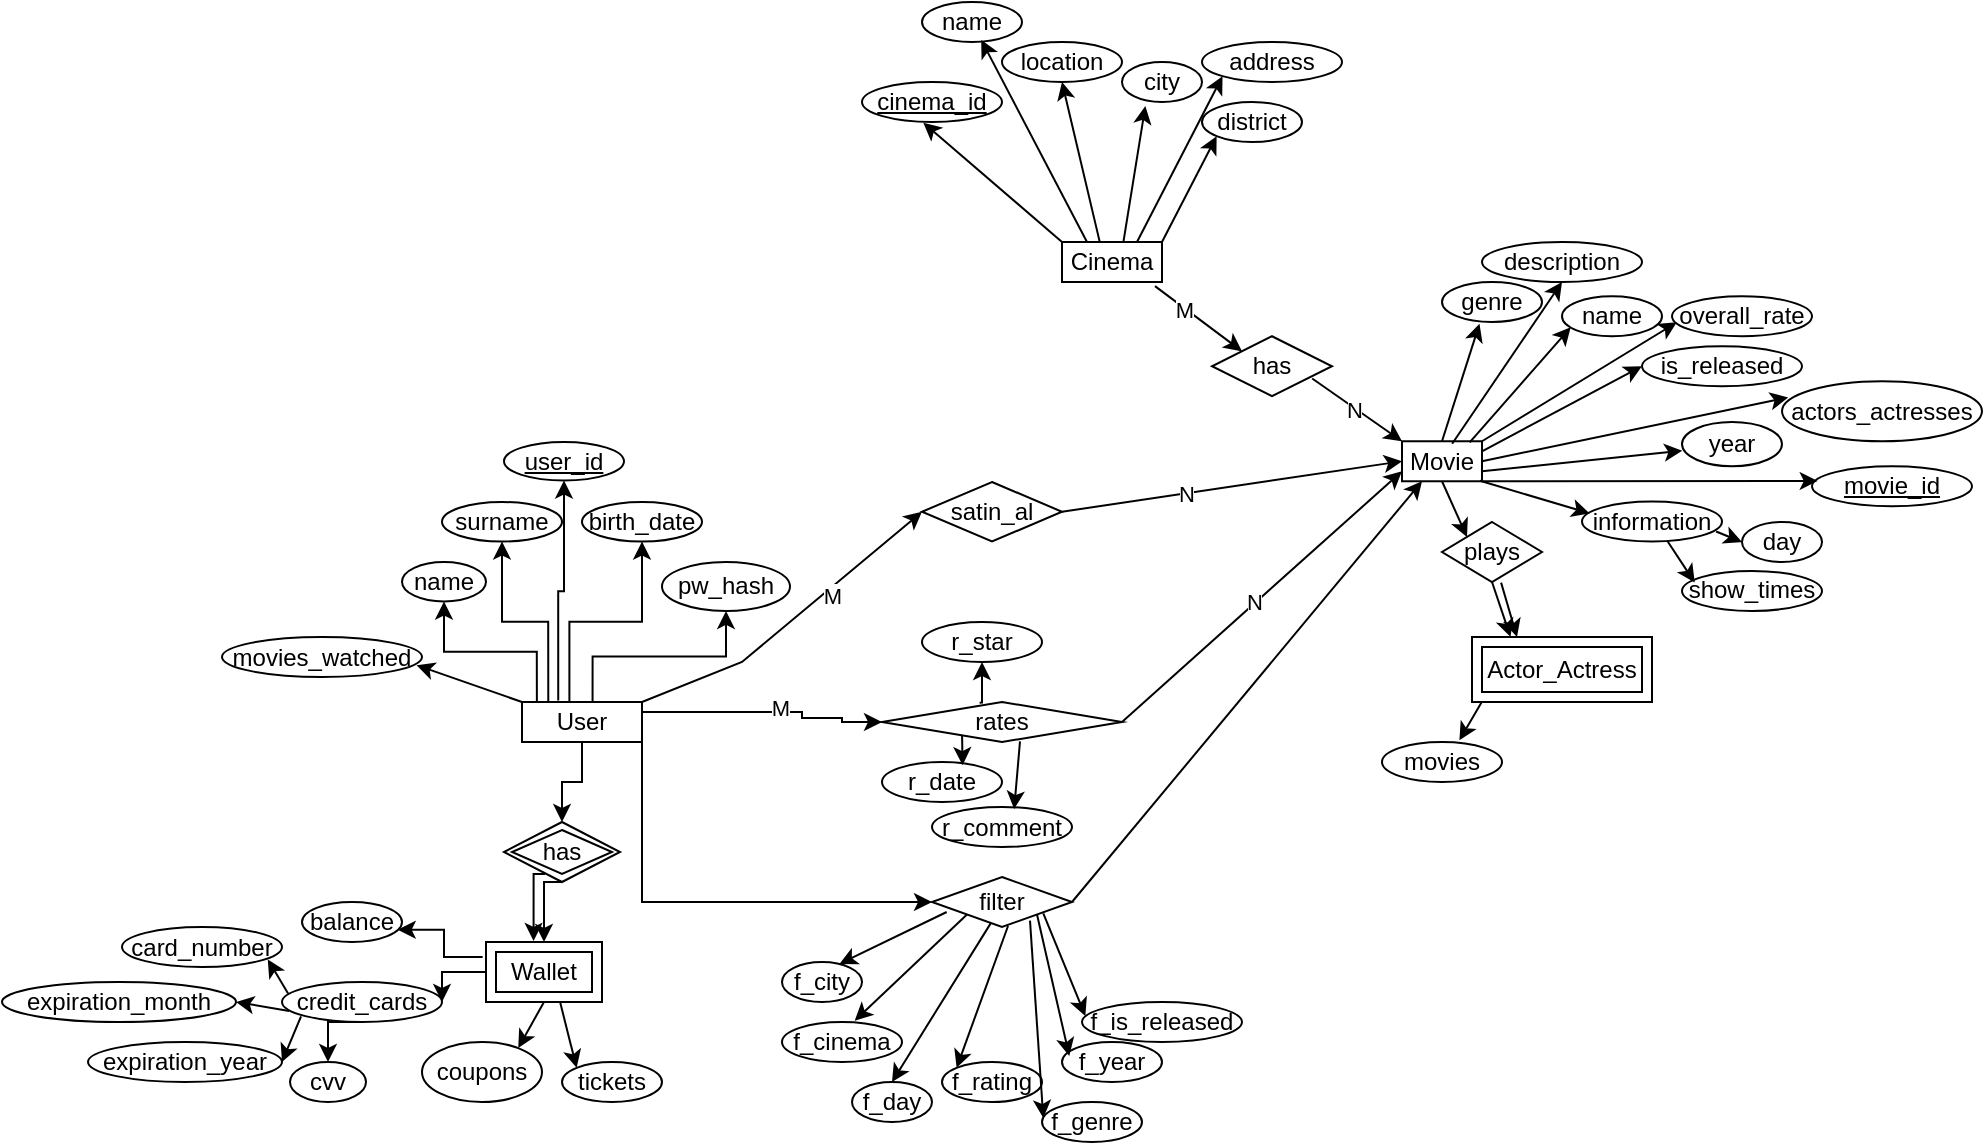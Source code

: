 <mxfile version="24.5.1" type="device">
  <diagram name="Sayfa -1" id="v9doxOc5a0_JCZSUFdD2">
    <mxGraphModel dx="1595" dy="1112" grid="1" gridSize="10" guides="1" tooltips="1" connect="1" arrows="1" fold="1" page="0" pageScale="1" pageWidth="827" pageHeight="1169" background="none" math="0" shadow="0">
      <root>
        <mxCell id="0" />
        <mxCell id="1" parent="0" />
        <mxCell id="D5yejVB-vVZnaP33-RKD-3" style="edgeStyle=orthogonalEdgeStyle;rounded=0;orthogonalLoop=1;jettySize=auto;html=1;exitX=0.124;exitY=0.008;exitDx=0;exitDy=0;entryX=0.5;entryY=1;entryDx=0;entryDy=0;exitPerimeter=0;" parent="1" source="D5yejVB-vVZnaP33-RKD-1" target="D5yejVB-vVZnaP33-RKD-4" edge="1">
          <mxGeometry relative="1" as="geometry">
            <mxPoint x="110" y="80" as="targetPoint" />
          </mxGeometry>
        </mxCell>
        <mxCell id="D5yejVB-vVZnaP33-RKD-24" style="edgeStyle=orthogonalEdgeStyle;rounded=0;orthogonalLoop=1;jettySize=auto;html=1;exitX=1;exitY=0.25;exitDx=0;exitDy=0;entryX=0;entryY=0.5;entryDx=0;entryDy=0;" parent="1" source="D5yejVB-vVZnaP33-RKD-1" target="D5yejVB-vVZnaP33-RKD-40" edge="1">
          <mxGeometry relative="1" as="geometry">
            <mxPoint x="380" y="147.5" as="targetPoint" />
            <Array as="points">
              <mxPoint x="300" y="145" />
              <mxPoint x="300" y="148" />
              <mxPoint x="320" y="148" />
            </Array>
          </mxGeometry>
        </mxCell>
        <mxCell id="TKebzsspwgqfqScbjhII-54" value="M" style="edgeLabel;html=1;align=center;verticalAlign=middle;resizable=0;points=[];" vertex="1" connectable="0" parent="D5yejVB-vVZnaP33-RKD-24">
          <mxGeometry x="0.105" y="2" relative="1" as="geometry">
            <mxPoint as="offset" />
          </mxGeometry>
        </mxCell>
        <mxCell id="D5yejVB-vVZnaP33-RKD-36" style="edgeStyle=orthogonalEdgeStyle;rounded=0;orthogonalLoop=1;jettySize=auto;html=1;exitX=0.5;exitY=1;exitDx=0;exitDy=0;entryX=0.5;entryY=0;entryDx=0;entryDy=0;" parent="1" source="D5yejVB-vVZnaP33-RKD-1" target="D5yejVB-vVZnaP33-RKD-35" edge="1">
          <mxGeometry relative="1" as="geometry" />
        </mxCell>
        <mxCell id="D5yejVB-vVZnaP33-RKD-71" style="edgeStyle=orthogonalEdgeStyle;rounded=0;orthogonalLoop=1;jettySize=auto;html=1;exitX=1;exitY=1;exitDx=0;exitDy=0;entryX=0;entryY=0.5;entryDx=0;entryDy=0;" parent="1" source="D5yejVB-vVZnaP33-RKD-1" target="D5yejVB-vVZnaP33-RKD-70" edge="1">
          <mxGeometry relative="1" as="geometry" />
        </mxCell>
        <mxCell id="D5yejVB-vVZnaP33-RKD-1" value="User" style="whiteSpace=wrap;html=1;align=center;" parent="1" vertex="1">
          <mxGeometry x="160" y="140" width="60" height="20" as="geometry" />
        </mxCell>
        <mxCell id="D5yejVB-vVZnaP33-RKD-2" value="Movie" style="whiteSpace=wrap;html=1;align=center;" parent="1" vertex="1">
          <mxGeometry x="600" y="9.63" width="40" height="20" as="geometry" />
        </mxCell>
        <mxCell id="D5yejVB-vVZnaP33-RKD-4" value="name" style="ellipse;whiteSpace=wrap;html=1;align=center;" parent="1" vertex="1">
          <mxGeometry x="100" y="70" width="42" height="19.75" as="geometry" />
        </mxCell>
        <mxCell id="D5yejVB-vVZnaP33-RKD-5" style="edgeStyle=orthogonalEdgeStyle;rounded=0;orthogonalLoop=1;jettySize=auto;html=1;exitX=0.219;exitY=-0.009;exitDx=0;exitDy=0;entryX=0.5;entryY=1;entryDx=0;entryDy=0;exitPerimeter=0;" parent="1" source="D5yejVB-vVZnaP33-RKD-1" target="D5yejVB-vVZnaP33-RKD-6" edge="1">
          <mxGeometry relative="1" as="geometry">
            <mxPoint x="180" y="59.75" as="targetPoint" />
            <mxPoint x="230" y="99.75" as="sourcePoint" />
          </mxGeometry>
        </mxCell>
        <mxCell id="D5yejVB-vVZnaP33-RKD-6" value="surname" style="ellipse;whiteSpace=wrap;html=1;align=center;" parent="1" vertex="1">
          <mxGeometry x="120" y="40" width="60" height="19.75" as="geometry" />
        </mxCell>
        <mxCell id="D5yejVB-vVZnaP33-RKD-7" style="edgeStyle=orthogonalEdgeStyle;rounded=0;orthogonalLoop=1;jettySize=auto;html=1;exitX=0.395;exitY=-0.001;exitDx=0;exitDy=0;entryX=0.5;entryY=1;entryDx=0;entryDy=0;exitPerimeter=0;" parent="1" source="D5yejVB-vVZnaP33-RKD-1" target="D5yejVB-vVZnaP33-RKD-8" edge="1">
          <mxGeometry relative="1" as="geometry">
            <mxPoint x="250" y="59.75" as="targetPoint" />
            <mxPoint x="245" y="120" as="sourcePoint" />
          </mxGeometry>
        </mxCell>
        <mxCell id="D5yejVB-vVZnaP33-RKD-8" value="birth_date" style="ellipse;whiteSpace=wrap;html=1;align=center;" parent="1" vertex="1">
          <mxGeometry x="190" y="40" width="60" height="19.75" as="geometry" />
        </mxCell>
        <mxCell id="D5yejVB-vVZnaP33-RKD-104" style="edgeStyle=orthogonalEdgeStyle;rounded=0;orthogonalLoop=1;jettySize=auto;html=1;exitX=0;exitY=0.5;exitDx=0;exitDy=0;entryX=1;entryY=0.5;entryDx=0;entryDy=0;" parent="1" source="D5yejVB-vVZnaP33-RKD-13" target="D5yejVB-vVZnaP33-RKD-103" edge="1">
          <mxGeometry relative="1" as="geometry" />
        </mxCell>
        <mxCell id="D5yejVB-vVZnaP33-RKD-13" value="Wallet" style="shape=ext;margin=3;double=1;whiteSpace=wrap;html=1;align=center;" parent="1" vertex="1">
          <mxGeometry x="142" y="260" width="58" height="30" as="geometry" />
        </mxCell>
        <mxCell id="D5yejVB-vVZnaP33-RKD-16" style="edgeStyle=orthogonalEdgeStyle;rounded=0;orthogonalLoop=1;jettySize=auto;html=1;exitX=0.302;exitY=-0.036;exitDx=0;exitDy=0;entryX=0.5;entryY=1;entryDx=0;entryDy=0;exitPerimeter=0;" parent="1" source="D5yejVB-vVZnaP33-RKD-1" target="D5yejVB-vVZnaP33-RKD-17" edge="1">
          <mxGeometry relative="1" as="geometry">
            <mxPoint x="211" y="19.25" as="targetPoint" />
            <mxPoint x="270" y="59.25" as="sourcePoint" />
          </mxGeometry>
        </mxCell>
        <mxCell id="D5yejVB-vVZnaP33-RKD-17" value="&lt;u&gt;user_id&lt;/u&gt;" style="ellipse;whiteSpace=wrap;html=1;align=center;" parent="1" vertex="1">
          <mxGeometry x="151" y="10" width="60" height="19.25" as="geometry" />
        </mxCell>
        <mxCell id="D5yejVB-vVZnaP33-RKD-21" value="balance" style="ellipse;whiteSpace=wrap;html=1;align=center;" parent="1" vertex="1">
          <mxGeometry x="50" y="240" width="50" height="20" as="geometry" />
        </mxCell>
        <mxCell id="D5yejVB-vVZnaP33-RKD-22" style="edgeStyle=orthogonalEdgeStyle;rounded=0;orthogonalLoop=1;jettySize=auto;html=1;exitX=-0.029;exitY=0.25;exitDx=0;exitDy=0;entryX=0.957;entryY=0.693;entryDx=0;entryDy=0;entryPerimeter=0;exitPerimeter=0;" parent="1" source="D5yejVB-vVZnaP33-RKD-13" target="D5yejVB-vVZnaP33-RKD-21" edge="1">
          <mxGeometry relative="1" as="geometry">
            <mxPoint x="122" y="290" as="sourcePoint" />
          </mxGeometry>
        </mxCell>
        <mxCell id="D5yejVB-vVZnaP33-RKD-26" value="r_star" style="ellipse;whiteSpace=wrap;html=1;align=center;" parent="1" vertex="1">
          <mxGeometry x="360" y="100" width="60" height="20" as="geometry" />
        </mxCell>
        <mxCell id="D5yejVB-vVZnaP33-RKD-29" value="r_date" style="ellipse;whiteSpace=wrap;html=1;align=center;" parent="1" vertex="1">
          <mxGeometry x="340" y="170" width="60" height="20" as="geometry" />
        </mxCell>
        <mxCell id="D5yejVB-vVZnaP33-RKD-30" style="edgeStyle=orthogonalEdgeStyle;rounded=0;orthogonalLoop=1;jettySize=auto;html=1;exitX=0;exitY=1;exitDx=0;exitDy=0;entryX=0.672;entryY=0.079;entryDx=0;entryDy=0;entryPerimeter=0;" parent="1" target="D5yejVB-vVZnaP33-RKD-29" edge="1">
          <mxGeometry relative="1" as="geometry">
            <mxPoint x="380" y="155" as="sourcePoint" />
          </mxGeometry>
        </mxCell>
        <mxCell id="D5yejVB-vVZnaP33-RKD-32" style="edgeStyle=orthogonalEdgeStyle;rounded=0;orthogonalLoop=1;jettySize=auto;html=1;exitX=0.126;exitY=0.021;exitDx=0;exitDy=0;entryX=0.5;entryY=1;entryDx=0;entryDy=0;exitPerimeter=0;" parent="1" target="D5yejVB-vVZnaP33-RKD-26" edge="1">
          <mxGeometry relative="1" as="geometry">
            <mxPoint x="388.82" y="140.315" as="sourcePoint" />
            <mxPoint x="390" y="182" as="targetPoint" />
            <Array as="points">
              <mxPoint x="390" y="140" />
              <mxPoint x="390" y="130" />
              <mxPoint x="390" y="130" />
            </Array>
          </mxGeometry>
        </mxCell>
        <mxCell id="D5yejVB-vVZnaP33-RKD-37" style="edgeStyle=orthogonalEdgeStyle;rounded=0;orthogonalLoop=1;jettySize=auto;html=1;exitX=0.5;exitY=1;exitDx=0;exitDy=0;entryX=0.5;entryY=0;entryDx=0;entryDy=0;" parent="1" source="D5yejVB-vVZnaP33-RKD-35" target="D5yejVB-vVZnaP33-RKD-13" edge="1">
          <mxGeometry relative="1" as="geometry" />
        </mxCell>
        <mxCell id="D5yejVB-vVZnaP33-RKD-35" value="has" style="shape=rhombus;double=1;perimeter=rhombusPerimeter;whiteSpace=wrap;html=1;align=center;" parent="1" vertex="1">
          <mxGeometry x="151" y="200" width="58" height="30" as="geometry" />
        </mxCell>
        <mxCell id="D5yejVB-vVZnaP33-RKD-40" value="rates" style="shape=rhombus;perimeter=rhombusPerimeter;whiteSpace=wrap;html=1;align=center;" parent="1" vertex="1">
          <mxGeometry x="340" y="140" width="120" height="20" as="geometry" />
        </mxCell>
        <mxCell id="D5yejVB-vVZnaP33-RKD-42" style="edgeStyle=orthogonalEdgeStyle;rounded=0;orthogonalLoop=1;jettySize=auto;html=1;exitX=0.588;exitY=0;exitDx=0;exitDy=0;entryX=0.5;entryY=1;entryDx=0;entryDy=0;exitPerimeter=0;" parent="1" source="D5yejVB-vVZnaP33-RKD-1" target="D5yejVB-vVZnaP33-RKD-43" edge="1">
          <mxGeometry relative="1" as="geometry">
            <mxPoint x="296" y="94.49" as="targetPoint" />
            <mxPoint x="230" y="174.74" as="sourcePoint" />
          </mxGeometry>
        </mxCell>
        <mxCell id="D5yejVB-vVZnaP33-RKD-43" value="pw_hash" style="ellipse;whiteSpace=wrap;html=1;align=center;" parent="1" vertex="1">
          <mxGeometry x="230" y="70" width="64" height="24.49" as="geometry" />
        </mxCell>
        <mxCell id="D5yejVB-vVZnaP33-RKD-46" style="edgeStyle=orthogonalEdgeStyle;rounded=0;orthogonalLoop=1;jettySize=auto;html=1;exitX=0.354;exitY=0.867;exitDx=0;exitDy=0;entryX=0.41;entryY=-0.018;entryDx=0;entryDy=0;exitPerimeter=0;entryPerimeter=0;" parent="1" source="D5yejVB-vVZnaP33-RKD-35" target="D5yejVB-vVZnaP33-RKD-13" edge="1">
          <mxGeometry relative="1" as="geometry">
            <mxPoint x="169" y="230" as="sourcePoint" />
            <mxPoint x="160" y="260" as="targetPoint" />
          </mxGeometry>
        </mxCell>
        <mxCell id="D5yejVB-vVZnaP33-RKD-47" value="name" style="ellipse;whiteSpace=wrap;html=1;align=center;" parent="1" vertex="1">
          <mxGeometry x="680" y="-62.88" width="50" height="20" as="geometry" />
        </mxCell>
        <mxCell id="D5yejVB-vVZnaP33-RKD-49" value="genre" style="ellipse;whiteSpace=wrap;html=1;align=center;" parent="1" vertex="1">
          <mxGeometry x="620" y="-70" width="50" height="20" as="geometry" />
        </mxCell>
        <mxCell id="D5yejVB-vVZnaP33-RKD-51" value="actors_actresses" style="ellipse;whiteSpace=wrap;html=1;align=center;" parent="1" vertex="1">
          <mxGeometry x="790" y="-20.37" width="100" height="30" as="geometry" />
        </mxCell>
        <mxCell id="D5yejVB-vVZnaP33-RKD-54" value="overall_rate" style="ellipse;whiteSpace=wrap;html=1;align=center;" parent="1" vertex="1">
          <mxGeometry x="735" y="-62.88" width="70" height="20" as="geometry" />
        </mxCell>
        <mxCell id="D5yejVB-vVZnaP33-RKD-56" value="year" style="ellipse;whiteSpace=wrap;html=1;align=center;" parent="1" vertex="1">
          <mxGeometry x="740" y="1.776e-15" width="50" height="22.12" as="geometry" />
        </mxCell>
        <mxCell id="D5yejVB-vVZnaP33-RKD-60" value="information" style="ellipse;whiteSpace=wrap;html=1;align=center;" parent="1" vertex="1">
          <mxGeometry x="690" y="39.75" width="70" height="20" as="geometry" />
        </mxCell>
        <mxCell id="D5yejVB-vVZnaP33-RKD-66" value="day" style="ellipse;whiteSpace=wrap;html=1;align=center;" parent="1" vertex="1">
          <mxGeometry x="770" y="50" width="40" height="20" as="geometry" />
        </mxCell>
        <mxCell id="D5yejVB-vVZnaP33-RKD-68" value="show_times" style="ellipse;whiteSpace=wrap;html=1;align=center;" parent="1" vertex="1">
          <mxGeometry x="740" y="74.49" width="70" height="20" as="geometry" />
        </mxCell>
        <mxCell id="D5yejVB-vVZnaP33-RKD-70" value="filter" style="shape=rhombus;perimeter=rhombusPerimeter;whiteSpace=wrap;html=1;align=center;" parent="1" vertex="1">
          <mxGeometry x="365" y="227.5" width="70" height="25" as="geometry" />
        </mxCell>
        <mxCell id="D5yejVB-vVZnaP33-RKD-73" value="f_city" style="ellipse;whiteSpace=wrap;html=1;align=center;" parent="1" vertex="1">
          <mxGeometry x="290" y="270" width="40" height="20" as="geometry" />
        </mxCell>
        <mxCell id="D5yejVB-vVZnaP33-RKD-74" value="f_cinema" style="ellipse;whiteSpace=wrap;html=1;" parent="1" vertex="1">
          <mxGeometry x="290" y="300" width="60" height="20" as="geometry" />
        </mxCell>
        <mxCell id="D5yejVB-vVZnaP33-RKD-75" value="f_day" style="ellipse;whiteSpace=wrap;html=1;" parent="1" vertex="1">
          <mxGeometry x="325" y="330" width="40" height="20" as="geometry" />
        </mxCell>
        <mxCell id="D5yejVB-vVZnaP33-RKD-76" value="f_rating" style="ellipse;whiteSpace=wrap;html=1;" parent="1" vertex="1">
          <mxGeometry x="370" y="320" width="50" height="20" as="geometry" />
        </mxCell>
        <mxCell id="D5yejVB-vVZnaP33-RKD-78" value="is_released" style="ellipse;whiteSpace=wrap;html=1;" parent="1" vertex="1">
          <mxGeometry x="720" y="-37.88" width="80" height="20" as="geometry" />
        </mxCell>
        <mxCell id="D5yejVB-vVZnaP33-RKD-80" value="" style="edgeStyle=none;orthogonalLoop=1;jettySize=auto;html=1;rounded=0;exitX=0.105;exitY=0.7;exitDx=0;exitDy=0;exitPerimeter=0;entryX=0.717;entryY=0.05;entryDx=0;entryDy=0;entryPerimeter=0;" parent="1" source="D5yejVB-vVZnaP33-RKD-70" target="D5yejVB-vVZnaP33-RKD-73" edge="1">
          <mxGeometry width="100" relative="1" as="geometry">
            <mxPoint x="380" y="270" as="sourcePoint" />
            <mxPoint x="480" y="270" as="targetPoint" />
            <Array as="points" />
          </mxGeometry>
        </mxCell>
        <mxCell id="D5yejVB-vVZnaP33-RKD-81" value="" style="edgeStyle=none;orthogonalLoop=1;jettySize=auto;html=1;rounded=0;exitX=0;exitY=1;exitDx=0;exitDy=0;entryX=0.606;entryY=-0.033;entryDx=0;entryDy=0;entryPerimeter=0;" parent="1" source="D5yejVB-vVZnaP33-RKD-70" target="D5yejVB-vVZnaP33-RKD-74" edge="1">
          <mxGeometry width="100" relative="1" as="geometry">
            <mxPoint x="350" y="270" as="sourcePoint" />
            <mxPoint x="450" y="270" as="targetPoint" />
            <Array as="points" />
          </mxGeometry>
        </mxCell>
        <mxCell id="D5yejVB-vVZnaP33-RKD-82" value="" style="edgeStyle=none;orthogonalLoop=1;jettySize=auto;html=1;rounded=0;exitX=0.419;exitY=0.927;exitDx=0;exitDy=0;exitPerimeter=0;entryX=0.5;entryY=0;entryDx=0;entryDy=0;" parent="1" source="D5yejVB-vVZnaP33-RKD-70" target="D5yejVB-vVZnaP33-RKD-75" edge="1">
          <mxGeometry width="100" relative="1" as="geometry">
            <mxPoint x="350" y="280" as="sourcePoint" />
            <mxPoint x="450" y="280" as="targetPoint" />
            <Array as="points" />
          </mxGeometry>
        </mxCell>
        <mxCell id="D5yejVB-vVZnaP33-RKD-83" value="" style="edgeStyle=none;orthogonalLoop=1;jettySize=auto;html=1;rounded=0;exitX=0.543;exitY=0.98;exitDx=0;exitDy=0;exitPerimeter=0;entryX=0;entryY=0;entryDx=0;entryDy=0;" parent="1" source="D5yejVB-vVZnaP33-RKD-70" target="D5yejVB-vVZnaP33-RKD-76" edge="1">
          <mxGeometry width="100" relative="1" as="geometry">
            <mxPoint x="370" y="270" as="sourcePoint" />
            <mxPoint x="470" y="270" as="targetPoint" />
            <Array as="points" />
          </mxGeometry>
        </mxCell>
        <mxCell id="D5yejVB-vVZnaP33-RKD-84" value="f_genre" style="ellipse;whiteSpace=wrap;html=1;" parent="1" vertex="1">
          <mxGeometry x="420" y="340" width="50" height="20" as="geometry" />
        </mxCell>
        <mxCell id="D5yejVB-vVZnaP33-RKD-85" value="" style="edgeStyle=none;orthogonalLoop=1;jettySize=auto;html=1;rounded=0;exitX=0.7;exitY=0.873;exitDx=0;exitDy=0;exitPerimeter=0;entryX=0.013;entryY=0.4;entryDx=0;entryDy=0;entryPerimeter=0;" parent="1" source="D5yejVB-vVZnaP33-RKD-70" target="D5yejVB-vVZnaP33-RKD-84" edge="1">
          <mxGeometry width="100" relative="1" as="geometry">
            <mxPoint x="420" y="280" as="sourcePoint" />
            <mxPoint x="520" y="280" as="targetPoint" />
            <Array as="points" />
          </mxGeometry>
        </mxCell>
        <mxCell id="D5yejVB-vVZnaP33-RKD-86" value="f_is_released" style="ellipse;whiteSpace=wrap;html=1;" parent="1" vertex="1">
          <mxGeometry x="440" y="290" width="80" height="20" as="geometry" />
        </mxCell>
        <mxCell id="D5yejVB-vVZnaP33-RKD-87" value="" style="edgeStyle=none;orthogonalLoop=1;jettySize=auto;html=1;rounded=0;exitX=0.795;exitY=0.727;exitDx=0;exitDy=0;exitPerimeter=0;entryX=0.021;entryY=0.35;entryDx=0;entryDy=0;entryPerimeter=0;" parent="1" source="D5yejVB-vVZnaP33-RKD-70" target="D5yejVB-vVZnaP33-RKD-86" edge="1">
          <mxGeometry width="100" relative="1" as="geometry">
            <mxPoint x="370" y="250" as="sourcePoint" />
            <mxPoint x="470" y="250" as="targetPoint" />
            <Array as="points" />
          </mxGeometry>
        </mxCell>
        <mxCell id="D5yejVB-vVZnaP33-RKD-88" value="f_year" style="ellipse;whiteSpace=wrap;html=1;" parent="1" vertex="1">
          <mxGeometry x="430" y="310" width="50" height="20" as="geometry" />
        </mxCell>
        <mxCell id="D5yejVB-vVZnaP33-RKD-89" value="" style="edgeStyle=none;orthogonalLoop=1;jettySize=auto;html=1;rounded=0;exitX=1;exitY=1;exitDx=0;exitDy=0;entryX=0.073;entryY=0.35;entryDx=0;entryDy=0;entryPerimeter=0;" parent="1" source="D5yejVB-vVZnaP33-RKD-70" target="D5yejVB-vVZnaP33-RKD-88" edge="1">
          <mxGeometry width="100" relative="1" as="geometry">
            <mxPoint x="450" y="330" as="sourcePoint" />
            <mxPoint x="550" y="330" as="targetPoint" />
            <Array as="points" />
          </mxGeometry>
        </mxCell>
        <mxCell id="D5yejVB-vVZnaP33-RKD-90" value="&lt;u&gt;movie_id&lt;/u&gt;" style="ellipse;whiteSpace=wrap;html=1;" parent="1" vertex="1">
          <mxGeometry x="805" y="22.12" width="80" height="20" as="geometry" />
        </mxCell>
        <mxCell id="D5yejVB-vVZnaP33-RKD-93" value="r_comment" style="ellipse;whiteSpace=wrap;html=1;" parent="1" vertex="1">
          <mxGeometry x="365" y="192.5" width="70" height="20" as="geometry" />
        </mxCell>
        <mxCell id="D5yejVB-vVZnaP33-RKD-94" value="" style="edgeStyle=none;orthogonalLoop=1;jettySize=auto;html=1;rounded=0;exitX=0.575;exitY=0.983;exitDx=0;exitDy=0;exitPerimeter=0;entryX=0.587;entryY=0.05;entryDx=0;entryDy=0;entryPerimeter=0;" parent="1" source="D5yejVB-vVZnaP33-RKD-40" target="D5yejVB-vVZnaP33-RKD-93" edge="1">
          <mxGeometry width="100" relative="1" as="geometry">
            <mxPoint x="380" y="170" as="sourcePoint" />
            <mxPoint x="480" y="170" as="targetPoint" />
            <Array as="points" />
          </mxGeometry>
        </mxCell>
        <mxCell id="D5yejVB-vVZnaP33-RKD-113" style="edgeStyle=orthogonalEdgeStyle;rounded=0;orthogonalLoop=1;jettySize=auto;html=1;exitX=0.5;exitY=1;exitDx=0;exitDy=0;entryX=0.5;entryY=0;entryDx=0;entryDy=0;" parent="1" source="D5yejVB-vVZnaP33-RKD-103" target="D5yejVB-vVZnaP33-RKD-112" edge="1">
          <mxGeometry relative="1" as="geometry" />
        </mxCell>
        <mxCell id="D5yejVB-vVZnaP33-RKD-103" value="credit_cards" style="ellipse;whiteSpace=wrap;html=1;" parent="1" vertex="1">
          <mxGeometry x="40" y="280" width="80" height="20" as="geometry" />
        </mxCell>
        <mxCell id="D5yejVB-vVZnaP33-RKD-106" value="card_number" style="ellipse;whiteSpace=wrap;html=1;" parent="1" vertex="1">
          <mxGeometry x="-40" y="252.5" width="80" height="20" as="geometry" />
        </mxCell>
        <mxCell id="D5yejVB-vVZnaP33-RKD-107" value="" style="edgeStyle=none;orthogonalLoop=1;jettySize=auto;html=1;rounded=0;entryX=0.911;entryY=0.81;entryDx=0;entryDy=0;entryPerimeter=0;exitX=0.038;exitY=0.29;exitDx=0;exitDy=0;exitPerimeter=0;" parent="1" source="D5yejVB-vVZnaP33-RKD-103" target="D5yejVB-vVZnaP33-RKD-106" edge="1">
          <mxGeometry width="100" relative="1" as="geometry">
            <mxPoint x="-30" y="280" as="sourcePoint" />
            <mxPoint x="70" y="280" as="targetPoint" />
            <Array as="points" />
          </mxGeometry>
        </mxCell>
        <mxCell id="D5yejVB-vVZnaP33-RKD-108" value="expiration_month" style="ellipse;whiteSpace=wrap;html=1;" parent="1" vertex="1">
          <mxGeometry x="-100" y="280" width="117" height="20" as="geometry" />
        </mxCell>
        <mxCell id="D5yejVB-vVZnaP33-RKD-109" value="" style="edgeStyle=none;orthogonalLoop=1;jettySize=auto;html=1;rounded=0;entryX=1;entryY=0.5;entryDx=0;entryDy=0;exitX=0.045;exitY=0.723;exitDx=0;exitDy=0;exitPerimeter=0;" parent="1" source="D5yejVB-vVZnaP33-RKD-103" target="D5yejVB-vVZnaP33-RKD-108" edge="1">
          <mxGeometry width="100" relative="1" as="geometry">
            <mxPoint x="40" y="316.75" as="sourcePoint" />
            <mxPoint x="67" y="310.75" as="targetPoint" />
            <Array as="points" />
          </mxGeometry>
        </mxCell>
        <mxCell id="D5yejVB-vVZnaP33-RKD-110" value="expiration_year" style="ellipse;whiteSpace=wrap;html=1;" parent="1" vertex="1">
          <mxGeometry x="-57" y="310" width="97" height="20" as="geometry" />
        </mxCell>
        <mxCell id="D5yejVB-vVZnaP33-RKD-111" value="" style="edgeStyle=none;orthogonalLoop=1;jettySize=auto;html=1;rounded=0;entryX=1;entryY=0.5;entryDx=0;entryDy=0;exitX=0.119;exitY=0.858;exitDx=0;exitDy=0;exitPerimeter=0;" parent="1" source="D5yejVB-vVZnaP33-RKD-103" target="D5yejVB-vVZnaP33-RKD-110" edge="1">
          <mxGeometry width="100" relative="1" as="geometry">
            <mxPoint x="64" y="314" as="sourcePoint" />
            <mxPoint x="87" y="330.75" as="targetPoint" />
            <Array as="points" />
          </mxGeometry>
        </mxCell>
        <mxCell id="D5yejVB-vVZnaP33-RKD-112" value="cvv" style="ellipse;whiteSpace=wrap;html=1;" parent="1" vertex="1">
          <mxGeometry x="44" y="320" width="38" height="20" as="geometry" />
        </mxCell>
        <mxCell id="D5yejVB-vVZnaP33-RKD-114" value="coupons" style="ellipse;whiteSpace=wrap;html=1;align=center;" parent="1" vertex="1">
          <mxGeometry x="110" y="310" width="60" height="30" as="geometry" />
        </mxCell>
        <mxCell id="D5yejVB-vVZnaP33-RKD-115" value="tickets" style="ellipse;whiteSpace=wrap;html=1;align=center;" parent="1" vertex="1">
          <mxGeometry x="180" y="320" width="50" height="20" as="geometry" />
        </mxCell>
        <mxCell id="D5yejVB-vVZnaP33-RKD-116" value="" style="edgeStyle=none;orthogonalLoop=1;jettySize=auto;html=1;rounded=0;exitX=0.5;exitY=1;exitDx=0;exitDy=0;entryX=0.802;entryY=0.1;entryDx=0;entryDy=0;entryPerimeter=0;" parent="1" source="D5yejVB-vVZnaP33-RKD-13" target="D5yejVB-vVZnaP33-RKD-114" edge="1">
          <mxGeometry width="100" relative="1" as="geometry">
            <mxPoint x="130" y="310" as="sourcePoint" />
            <mxPoint x="230" y="310" as="targetPoint" />
            <Array as="points" />
          </mxGeometry>
        </mxCell>
        <mxCell id="D5yejVB-vVZnaP33-RKD-117" value="" style="edgeStyle=none;orthogonalLoop=1;jettySize=auto;html=1;rounded=0;exitX=0.637;exitY=0.989;exitDx=0;exitDy=0;exitPerimeter=0;entryX=0;entryY=0;entryDx=0;entryDy=0;" parent="1" source="D5yejVB-vVZnaP33-RKD-13" target="D5yejVB-vVZnaP33-RKD-115" edge="1">
          <mxGeometry width="100" relative="1" as="geometry">
            <mxPoint x="150" y="310" as="sourcePoint" />
            <mxPoint x="250" y="310" as="targetPoint" />
            <Array as="points" />
          </mxGeometry>
        </mxCell>
        <mxCell id="TKebzsspwgqfqScbjhII-1" value="satin_al" style="rhombus;whiteSpace=wrap;html=1;" vertex="1" parent="1">
          <mxGeometry x="360" y="30" width="70" height="29.75" as="geometry" />
        </mxCell>
        <mxCell id="TKebzsspwgqfqScbjhII-3" value="" style="edgeStyle=none;orthogonalLoop=1;jettySize=auto;html=1;rounded=0;exitX=1;exitY=0;exitDx=0;exitDy=0;entryX=0;entryY=0.5;entryDx=0;entryDy=0;" edge="1" parent="1" source="D5yejVB-vVZnaP33-RKD-1" target="TKebzsspwgqfqScbjhII-1">
          <mxGeometry width="100" relative="1" as="geometry">
            <mxPoint x="250" y="10" as="sourcePoint" />
            <mxPoint x="350" y="10" as="targetPoint" />
            <Array as="points">
              <mxPoint x="270" y="120" />
            </Array>
          </mxGeometry>
        </mxCell>
        <mxCell id="TKebzsspwgqfqScbjhII-52" value="M" style="edgeLabel;html=1;align=center;verticalAlign=middle;resizable=0;points=[];" vertex="1" connectable="0" parent="TKebzsspwgqfqScbjhII-3">
          <mxGeometry x="0.274" y="-3" relative="1" as="geometry">
            <mxPoint as="offset" />
          </mxGeometry>
        </mxCell>
        <mxCell id="TKebzsspwgqfqScbjhII-5" value="description" style="ellipse;whiteSpace=wrap;html=1;" vertex="1" parent="1">
          <mxGeometry x="640" y="-90" width="80" height="20" as="geometry" />
        </mxCell>
        <mxCell id="TKebzsspwgqfqScbjhII-7" value="movies_watched" style="ellipse;whiteSpace=wrap;html=1;" vertex="1" parent="1">
          <mxGeometry x="10" y="107.5" width="100" height="20" as="geometry" />
        </mxCell>
        <mxCell id="TKebzsspwgqfqScbjhII-8" value="" style="edgeStyle=none;orthogonalLoop=1;jettySize=auto;html=1;rounded=0;entryX=0.973;entryY=0.704;entryDx=0;entryDy=0;entryPerimeter=0;exitX=0;exitY=0;exitDx=0;exitDy=0;" edge="1" parent="1" source="D5yejVB-vVZnaP33-RKD-1" target="TKebzsspwgqfqScbjhII-7">
          <mxGeometry width="100" relative="1" as="geometry">
            <mxPoint x="50" y="140" as="sourcePoint" />
            <mxPoint x="150" y="140" as="targetPoint" />
            <Array as="points" />
          </mxGeometry>
        </mxCell>
        <mxCell id="TKebzsspwgqfqScbjhII-9" value="Cinema" style="whiteSpace=wrap;html=1;" vertex="1" parent="1">
          <mxGeometry x="430" y="-90" width="50" height="20" as="geometry" />
        </mxCell>
        <mxCell id="TKebzsspwgqfqScbjhII-10" value="location" style="ellipse;whiteSpace=wrap;html=1;" vertex="1" parent="1">
          <mxGeometry x="400" y="-190" width="60" height="20" as="geometry" />
        </mxCell>
        <mxCell id="TKebzsspwgqfqScbjhII-11" value="&lt;u&gt;cinema_id&lt;/u&gt;" style="ellipse;whiteSpace=wrap;html=1;" vertex="1" parent="1">
          <mxGeometry x="330" y="-170" width="70" height="20" as="geometry" />
        </mxCell>
        <mxCell id="TKebzsspwgqfqScbjhII-12" value="city" style="ellipse;whiteSpace=wrap;html=1;" vertex="1" parent="1">
          <mxGeometry x="460" y="-180" width="40" height="20" as="geometry" />
        </mxCell>
        <mxCell id="TKebzsspwgqfqScbjhII-13" value="district" style="ellipse;whiteSpace=wrap;html=1;" vertex="1" parent="1">
          <mxGeometry x="500" y="-160" width="50" height="20" as="geometry" />
        </mxCell>
        <mxCell id="TKebzsspwgqfqScbjhII-14" value="name" style="ellipse;whiteSpace=wrap;html=1;" vertex="1" parent="1">
          <mxGeometry x="360" y="-210" width="50" height="20" as="geometry" />
        </mxCell>
        <mxCell id="TKebzsspwgqfqScbjhII-16" value="address" style="ellipse;whiteSpace=wrap;html=1;" vertex="1" parent="1">
          <mxGeometry x="500" y="-190" width="70" height="20" as="geometry" />
        </mxCell>
        <mxCell id="TKebzsspwgqfqScbjhII-18" value="" style="edgeStyle=none;orthogonalLoop=1;jettySize=auto;html=1;rounded=0;entryX=0.438;entryY=1.016;entryDx=0;entryDy=0;entryPerimeter=0;exitX=0;exitY=0;exitDx=0;exitDy=0;" edge="1" parent="1" source="TKebzsspwgqfqScbjhII-9" target="TKebzsspwgqfqScbjhII-11">
          <mxGeometry width="100" relative="1" as="geometry">
            <mxPoint x="500" y="-100" as="sourcePoint" />
            <mxPoint x="600" y="-100" as="targetPoint" />
            <Array as="points" />
          </mxGeometry>
        </mxCell>
        <mxCell id="TKebzsspwgqfqScbjhII-19" value="" style="edgeStyle=none;orthogonalLoop=1;jettySize=auto;html=1;rounded=0;exitX=0.25;exitY=0;exitDx=0;exitDy=0;entryX=0.592;entryY=0.947;entryDx=0;entryDy=0;entryPerimeter=0;" edge="1" parent="1" source="TKebzsspwgqfqScbjhII-9" target="TKebzsspwgqfqScbjhII-14">
          <mxGeometry width="100" relative="1" as="geometry">
            <mxPoint x="420" y="-110" as="sourcePoint" />
            <mxPoint x="520" y="-110" as="targetPoint" />
            <Array as="points" />
          </mxGeometry>
        </mxCell>
        <mxCell id="TKebzsspwgqfqScbjhII-20" value="" style="edgeStyle=none;orthogonalLoop=1;jettySize=auto;html=1;rounded=0;exitX=0.379;exitY=0.016;exitDx=0;exitDy=0;exitPerimeter=0;entryX=0.5;entryY=1;entryDx=0;entryDy=0;" edge="1" parent="1" source="TKebzsspwgqfqScbjhII-9" target="TKebzsspwgqfqScbjhII-10">
          <mxGeometry width="100" relative="1" as="geometry">
            <mxPoint x="390" y="-150" as="sourcePoint" />
            <mxPoint x="490" y="-150" as="targetPoint" />
            <Array as="points" />
          </mxGeometry>
        </mxCell>
        <mxCell id="TKebzsspwgqfqScbjhII-21" value="" style="edgeStyle=none;orthogonalLoop=1;jettySize=auto;html=1;rounded=0;exitX=0.613;exitY=0.016;exitDx=0;exitDy=0;exitPerimeter=0;entryX=0.292;entryY=1.102;entryDx=0;entryDy=0;entryPerimeter=0;" edge="1" parent="1" source="TKebzsspwgqfqScbjhII-9" target="TKebzsspwgqfqScbjhII-12">
          <mxGeometry width="100" relative="1" as="geometry">
            <mxPoint x="420" y="-150" as="sourcePoint" />
            <mxPoint x="520" y="-150" as="targetPoint" />
            <Array as="points" />
          </mxGeometry>
        </mxCell>
        <mxCell id="TKebzsspwgqfqScbjhII-22" value="" style="edgeStyle=none;orthogonalLoop=1;jettySize=auto;html=1;rounded=0;exitX=0.75;exitY=0;exitDx=0;exitDy=0;entryX=0;entryY=1;entryDx=0;entryDy=0;" edge="1" parent="1" source="TKebzsspwgqfqScbjhII-9" target="TKebzsspwgqfqScbjhII-16">
          <mxGeometry width="100" relative="1" as="geometry">
            <mxPoint x="470" y="-120" as="sourcePoint" />
            <mxPoint x="570" y="-120" as="targetPoint" />
            <Array as="points" />
          </mxGeometry>
        </mxCell>
        <mxCell id="TKebzsspwgqfqScbjhII-23" value="" style="edgeStyle=none;orthogonalLoop=1;jettySize=auto;html=1;rounded=0;entryX=0;entryY=1;entryDx=0;entryDy=0;exitX=1;exitY=0;exitDx=0;exitDy=0;" edge="1" parent="1" source="TKebzsspwgqfqScbjhII-9" target="TKebzsspwgqfqScbjhII-13">
          <mxGeometry width="100" relative="1" as="geometry">
            <mxPoint x="490" y="-100" as="sourcePoint" />
            <mxPoint x="590" y="-100" as="targetPoint" />
            <Array as="points" />
          </mxGeometry>
        </mxCell>
        <mxCell id="TKebzsspwgqfqScbjhII-24" value="" style="edgeStyle=none;orthogonalLoop=1;jettySize=auto;html=1;rounded=0;exitX=1;exitY=0.5;exitDx=0;exitDy=0;entryX=0;entryY=0.75;entryDx=0;entryDy=0;" edge="1" parent="1" source="D5yejVB-vVZnaP33-RKD-40" target="D5yejVB-vVZnaP33-RKD-2">
          <mxGeometry width="100" relative="1" as="geometry">
            <mxPoint x="440" y="130" as="sourcePoint" />
            <mxPoint x="540" y="130" as="targetPoint" />
            <Array as="points" />
          </mxGeometry>
        </mxCell>
        <mxCell id="TKebzsspwgqfqScbjhII-55" value="N" style="edgeLabel;html=1;align=center;verticalAlign=middle;resizable=0;points=[];" vertex="1" connectable="0" parent="TKebzsspwgqfqScbjhII-24">
          <mxGeometry x="-0.05" y="2" relative="1" as="geometry">
            <mxPoint y="1" as="offset" />
          </mxGeometry>
        </mxCell>
        <mxCell id="TKebzsspwgqfqScbjhII-25" value="" style="edgeStyle=none;orthogonalLoop=1;jettySize=auto;html=1;rounded=0;exitX=1;exitY=0.5;exitDx=0;exitDy=0;entryX=0.25;entryY=1;entryDx=0;entryDy=0;" edge="1" parent="1" source="D5yejVB-vVZnaP33-RKD-70" target="D5yejVB-vVZnaP33-RKD-2">
          <mxGeometry width="100" relative="1" as="geometry">
            <mxPoint x="550" y="70" as="sourcePoint" />
            <mxPoint x="650" y="70" as="targetPoint" />
            <Array as="points" />
          </mxGeometry>
        </mxCell>
        <mxCell id="TKebzsspwgqfqScbjhII-26" value="" style="edgeStyle=none;orthogonalLoop=1;jettySize=auto;html=1;rounded=0;exitX=1;exitY=0.5;exitDx=0;exitDy=0;entryX=0;entryY=0.5;entryDx=0;entryDy=0;" edge="1" parent="1" source="TKebzsspwgqfqScbjhII-1" target="D5yejVB-vVZnaP33-RKD-2">
          <mxGeometry width="100" relative="1" as="geometry">
            <mxPoint x="450" y="70" as="sourcePoint" />
            <mxPoint x="510" y="40" as="targetPoint" />
            <Array as="points" />
          </mxGeometry>
        </mxCell>
        <mxCell id="TKebzsspwgqfqScbjhII-53" value="N" style="edgeLabel;html=1;align=center;verticalAlign=middle;resizable=0;points=[];" vertex="1" connectable="0" parent="TKebzsspwgqfqScbjhII-26">
          <mxGeometry x="-0.27" relative="1" as="geometry">
            <mxPoint as="offset" />
          </mxGeometry>
        </mxCell>
        <mxCell id="TKebzsspwgqfqScbjhII-28" value="has" style="rhombus;whiteSpace=wrap;html=1;" vertex="1" parent="1">
          <mxGeometry x="505" y="-42.88" width="60" height="30" as="geometry" />
        </mxCell>
        <mxCell id="TKebzsspwgqfqScbjhII-29" value="" style="edgeStyle=none;orthogonalLoop=1;jettySize=auto;html=1;rounded=0;exitX=0.93;exitY=1.102;exitDx=0;exitDy=0;exitPerimeter=0;entryX=0;entryY=0;entryDx=0;entryDy=0;" edge="1" parent="1" source="TKebzsspwgqfqScbjhII-9" target="TKebzsspwgqfqScbjhII-28">
          <mxGeometry width="100" relative="1" as="geometry">
            <mxPoint x="450" y="-50" as="sourcePoint" />
            <mxPoint x="550" y="-50" as="targetPoint" />
            <Array as="points" />
          </mxGeometry>
        </mxCell>
        <mxCell id="TKebzsspwgqfqScbjhII-50" value="M" style="edgeLabel;html=1;align=center;verticalAlign=middle;resizable=0;points=[];" vertex="1" connectable="0" parent="TKebzsspwgqfqScbjhII-29">
          <mxGeometry x="-0.298" y="-1" relative="1" as="geometry">
            <mxPoint as="offset" />
          </mxGeometry>
        </mxCell>
        <mxCell id="TKebzsspwgqfqScbjhII-30" value="" style="edgeStyle=none;orthogonalLoop=1;jettySize=auto;html=1;rounded=0;exitX=0.835;exitY=0.704;exitDx=0;exitDy=0;exitPerimeter=0;entryX=0;entryY=0;entryDx=0;entryDy=0;" edge="1" parent="1" source="TKebzsspwgqfqScbjhII-28" target="D5yejVB-vVZnaP33-RKD-2">
          <mxGeometry width="100" relative="1" as="geometry">
            <mxPoint x="410" y="-30" as="sourcePoint" />
            <mxPoint x="510" y="-30" as="targetPoint" />
            <Array as="points" />
          </mxGeometry>
        </mxCell>
        <mxCell id="TKebzsspwgqfqScbjhII-51" value="N" style="edgeLabel;html=1;align=center;verticalAlign=middle;resizable=0;points=[];" vertex="1" connectable="0" parent="TKebzsspwgqfqScbjhII-30">
          <mxGeometry x="-0.043" y="-1" relative="1" as="geometry">
            <mxPoint as="offset" />
          </mxGeometry>
        </mxCell>
        <mxCell id="TKebzsspwgqfqScbjhII-32" value="movies" style="ellipse;whiteSpace=wrap;html=1;" vertex="1" parent="1">
          <mxGeometry x="590" y="160" width="60" height="20" as="geometry" />
        </mxCell>
        <mxCell id="TKebzsspwgqfqScbjhII-33" value="Actor_Actress" style="shape=ext;margin=3;double=1;whiteSpace=wrap;html=1;align=center;" vertex="1" parent="1">
          <mxGeometry x="635" y="107.5" width="90" height="32.5" as="geometry" />
        </mxCell>
        <mxCell id="TKebzsspwgqfqScbjhII-34" value="plays" style="rhombus;whiteSpace=wrap;html=1;" vertex="1" parent="1">
          <mxGeometry x="620" y="50" width="50" height="30" as="geometry" />
        </mxCell>
        <mxCell id="TKebzsspwgqfqScbjhII-35" value="" style="edgeStyle=none;orthogonalLoop=1;jettySize=auto;html=1;rounded=0;exitX=0.5;exitY=1;exitDx=0;exitDy=0;entryX=0;entryY=0;entryDx=0;entryDy=0;" edge="1" parent="1" source="D5yejVB-vVZnaP33-RKD-2" target="TKebzsspwgqfqScbjhII-34">
          <mxGeometry width="100" relative="1" as="geometry">
            <mxPoint x="660" y="90" as="sourcePoint" />
            <mxPoint x="760" y="90" as="targetPoint" />
            <Array as="points" />
          </mxGeometry>
        </mxCell>
        <mxCell id="TKebzsspwgqfqScbjhII-36" value="" style="edgeStyle=none;orthogonalLoop=1;jettySize=auto;html=1;rounded=0;exitX=0.5;exitY=1;exitDx=0;exitDy=0;entryX=0.214;entryY=0;entryDx=0;entryDy=0;entryPerimeter=0;" edge="1" parent="1" source="TKebzsspwgqfqScbjhII-34" target="TKebzsspwgqfqScbjhII-33">
          <mxGeometry width="100" relative="1" as="geometry">
            <mxPoint x="640" y="80" as="sourcePoint" />
            <mxPoint x="740" y="80" as="targetPoint" />
            <Array as="points" />
          </mxGeometry>
        </mxCell>
        <mxCell id="TKebzsspwgqfqScbjhII-37" value="" style="edgeStyle=none;orthogonalLoop=1;jettySize=auto;html=1;rounded=0;exitX=0.591;exitY=1.01;exitDx=0;exitDy=0;entryX=0.25;entryY=0;entryDx=0;entryDy=0;exitPerimeter=0;" edge="1" parent="1" source="TKebzsspwgqfqScbjhII-34" target="TKebzsspwgqfqScbjhII-33">
          <mxGeometry width="100" relative="1" as="geometry">
            <mxPoint x="655" y="120" as="sourcePoint" />
            <mxPoint x="669" y="170" as="targetPoint" />
            <Array as="points" />
          </mxGeometry>
        </mxCell>
        <mxCell id="TKebzsspwgqfqScbjhII-38" value="" style="edgeStyle=none;orthogonalLoop=1;jettySize=auto;html=1;rounded=0;exitX=0.055;exitY=0.997;exitDx=0;exitDy=0;exitPerimeter=0;entryX=0.645;entryY=-0.043;entryDx=0;entryDy=0;entryPerimeter=0;" edge="1" parent="1" source="TKebzsspwgqfqScbjhII-33" target="TKebzsspwgqfqScbjhII-32">
          <mxGeometry width="100" relative="1" as="geometry">
            <mxPoint x="640" y="210" as="sourcePoint" />
            <mxPoint x="740" y="210" as="targetPoint" />
            <Array as="points" />
          </mxGeometry>
        </mxCell>
        <mxCell id="TKebzsspwgqfqScbjhII-39" value="" style="edgeStyle=none;orthogonalLoop=1;jettySize=auto;html=1;rounded=0;exitX=0.5;exitY=0;exitDx=0;exitDy=0;entryX=0.375;entryY=1.044;entryDx=0;entryDy=0;entryPerimeter=0;" edge="1" parent="1" source="D5yejVB-vVZnaP33-RKD-2" target="D5yejVB-vVZnaP33-RKD-49">
          <mxGeometry width="100" relative="1" as="geometry">
            <mxPoint x="610" y="-20" as="sourcePoint" />
            <mxPoint x="710" y="-20" as="targetPoint" />
            <Array as="points" />
          </mxGeometry>
        </mxCell>
        <mxCell id="TKebzsspwgqfqScbjhII-40" value="" style="edgeStyle=none;orthogonalLoop=1;jettySize=auto;html=1;rounded=0;exitX=0.627;exitY=0.062;exitDx=0;exitDy=0;exitPerimeter=0;entryX=0.5;entryY=1;entryDx=0;entryDy=0;" edge="1" parent="1" source="D5yejVB-vVZnaP33-RKD-2" target="TKebzsspwgqfqScbjhII-5">
          <mxGeometry width="100" relative="1" as="geometry">
            <mxPoint x="610" y="-30" as="sourcePoint" />
            <mxPoint x="710" y="-30" as="targetPoint" />
            <Array as="points" />
          </mxGeometry>
        </mxCell>
        <mxCell id="TKebzsspwgqfqScbjhII-41" value="" style="edgeStyle=none;orthogonalLoop=1;jettySize=auto;html=1;rounded=0;exitX=0.846;exitY=0.027;exitDx=0;exitDy=0;exitPerimeter=0;entryX=0.087;entryY=0.776;entryDx=0;entryDy=0;entryPerimeter=0;" edge="1" parent="1" source="D5yejVB-vVZnaP33-RKD-2" target="D5yejVB-vVZnaP33-RKD-47">
          <mxGeometry width="100" relative="1" as="geometry">
            <mxPoint x="620" y="-30" as="sourcePoint" />
            <mxPoint x="720" y="-30" as="targetPoint" />
            <Array as="points" />
          </mxGeometry>
        </mxCell>
        <mxCell id="TKebzsspwgqfqScbjhII-42" value="" style="edgeStyle=none;orthogonalLoop=1;jettySize=auto;html=1;rounded=0;exitX=1;exitY=0;exitDx=0;exitDy=0;entryX=0.034;entryY=0.653;entryDx=0;entryDy=0;entryPerimeter=0;" edge="1" parent="1" source="D5yejVB-vVZnaP33-RKD-2" target="D5yejVB-vVZnaP33-RKD-54">
          <mxGeometry width="100" relative="1" as="geometry">
            <mxPoint x="680" as="sourcePoint" />
            <mxPoint x="740" y="10" as="targetPoint" />
            <Array as="points" />
          </mxGeometry>
        </mxCell>
        <mxCell id="TKebzsspwgqfqScbjhII-43" value="" style="edgeStyle=none;orthogonalLoop=1;jettySize=auto;html=1;rounded=0;exitX=1;exitY=0.25;exitDx=0;exitDy=0;entryX=0;entryY=0.5;entryDx=0;entryDy=0;" edge="1" parent="1" source="D5yejVB-vVZnaP33-RKD-2" target="D5yejVB-vVZnaP33-RKD-78">
          <mxGeometry width="100" relative="1" as="geometry">
            <mxPoint x="650" y="10" as="sourcePoint" />
            <mxPoint x="750" y="10" as="targetPoint" />
            <Array as="points" />
          </mxGeometry>
        </mxCell>
        <mxCell id="TKebzsspwgqfqScbjhII-44" value="" style="edgeStyle=none;orthogonalLoop=1;jettySize=auto;html=1;rounded=0;exitX=1;exitY=0.5;exitDx=0;exitDy=0;entryX=0.031;entryY=0.27;entryDx=0;entryDy=0;entryPerimeter=0;" edge="1" parent="1" source="D5yejVB-vVZnaP33-RKD-2" target="D5yejVB-vVZnaP33-RKD-51">
          <mxGeometry width="100" relative="1" as="geometry">
            <mxPoint x="700" y="40" as="sourcePoint" />
            <mxPoint x="800" y="40" as="targetPoint" />
            <Array as="points" />
          </mxGeometry>
        </mxCell>
        <mxCell id="TKebzsspwgqfqScbjhII-45" value="" style="edgeStyle=none;orthogonalLoop=1;jettySize=auto;html=1;rounded=0;exitX=1;exitY=0.75;exitDx=0;exitDy=0;entryX=0.003;entryY=0.65;entryDx=0;entryDy=0;entryPerimeter=0;" edge="1" parent="1" source="D5yejVB-vVZnaP33-RKD-2" target="D5yejVB-vVZnaP33-RKD-56">
          <mxGeometry width="100" relative="1" as="geometry">
            <mxPoint x="670" y="20" as="sourcePoint" />
            <mxPoint x="770" y="20" as="targetPoint" />
            <Array as="points" />
          </mxGeometry>
        </mxCell>
        <mxCell id="TKebzsspwgqfqScbjhII-46" value="" style="edgeStyle=none;orthogonalLoop=1;jettySize=auto;html=1;rounded=0;exitX=1;exitY=1;exitDx=0;exitDy=0;entryX=0.036;entryY=0.368;entryDx=0;entryDy=0;entryPerimeter=0;" edge="1" parent="1" source="D5yejVB-vVZnaP33-RKD-2" target="D5yejVB-vVZnaP33-RKD-90">
          <mxGeometry width="100" relative="1" as="geometry">
            <mxPoint x="680" y="40" as="sourcePoint" />
            <mxPoint x="780" y="40" as="targetPoint" />
            <Array as="points" />
          </mxGeometry>
        </mxCell>
        <mxCell id="TKebzsspwgqfqScbjhII-47" value="" style="edgeStyle=none;orthogonalLoop=1;jettySize=auto;html=1;rounded=0;exitX=0.958;exitY=0.749;exitDx=0;exitDy=0;exitPerimeter=0;" edge="1" parent="1" source="D5yejVB-vVZnaP33-RKD-60">
          <mxGeometry width="100" relative="1" as="geometry">
            <mxPoint x="880" y="160" as="sourcePoint" />
            <mxPoint x="770" y="60" as="targetPoint" />
            <Array as="points" />
          </mxGeometry>
        </mxCell>
        <mxCell id="TKebzsspwgqfqScbjhII-48" value="" style="edgeStyle=none;orthogonalLoop=1;jettySize=auto;html=1;rounded=0;exitX=0.61;exitY=0.989;exitDx=0;exitDy=0;exitPerimeter=0;entryX=0.091;entryY=0.287;entryDx=0;entryDy=0;entryPerimeter=0;" edge="1" parent="1" source="D5yejVB-vVZnaP33-RKD-60" target="D5yejVB-vVZnaP33-RKD-68">
          <mxGeometry width="100" relative="1" as="geometry">
            <mxPoint x="710" y="70" as="sourcePoint" />
            <mxPoint x="810" y="70" as="targetPoint" />
            <Array as="points" />
          </mxGeometry>
        </mxCell>
        <mxCell id="TKebzsspwgqfqScbjhII-49" value="" style="edgeStyle=none;orthogonalLoop=1;jettySize=auto;html=1;rounded=0;exitX=0.975;exitY=0.986;exitDx=0;exitDy=0;exitPerimeter=0;entryX=0.055;entryY=0.299;entryDx=0;entryDy=0;entryPerimeter=0;" edge="1" parent="1" source="D5yejVB-vVZnaP33-RKD-2" target="D5yejVB-vVZnaP33-RKD-60">
          <mxGeometry width="100" relative="1" as="geometry">
            <mxPoint x="620" y="60" as="sourcePoint" />
            <mxPoint x="720" y="60" as="targetPoint" />
            <Array as="points" />
          </mxGeometry>
        </mxCell>
      </root>
    </mxGraphModel>
  </diagram>
</mxfile>
